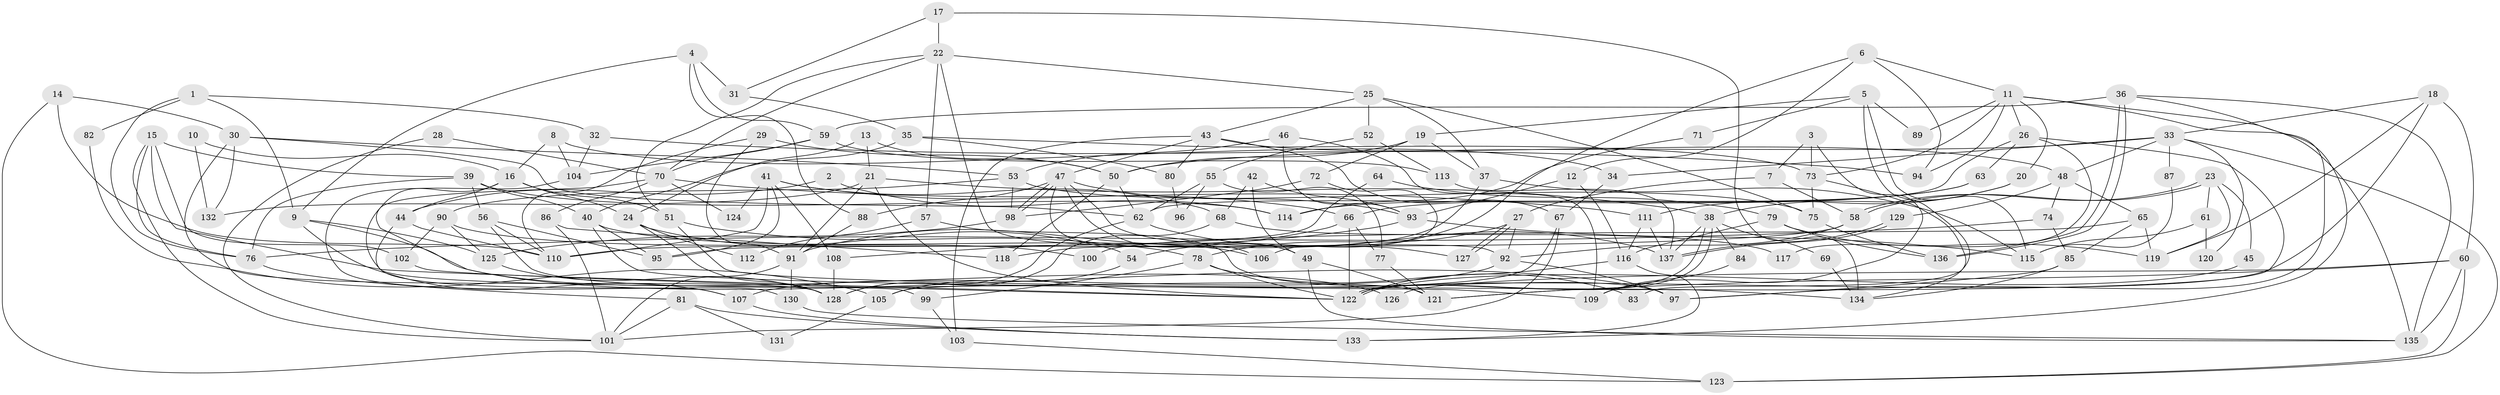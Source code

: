 // Generated by graph-tools (version 1.1) at 2025/11/02/27/25 16:11:20]
// undirected, 137 vertices, 274 edges
graph export_dot {
graph [start="1"]
  node [color=gray90,style=filled];
  1;
  2;
  3;
  4;
  5;
  6;
  7;
  8;
  9;
  10;
  11;
  12;
  13;
  14;
  15;
  16;
  17;
  18;
  19;
  20;
  21;
  22;
  23;
  24;
  25;
  26;
  27;
  28;
  29;
  30;
  31;
  32;
  33;
  34;
  35;
  36;
  37;
  38;
  39;
  40;
  41;
  42;
  43;
  44;
  45;
  46;
  47;
  48;
  49;
  50;
  51;
  52;
  53;
  54;
  55;
  56;
  57;
  58;
  59;
  60;
  61;
  62;
  63;
  64;
  65;
  66;
  67;
  68;
  69;
  70;
  71;
  72;
  73;
  74;
  75;
  76;
  77;
  78;
  79;
  80;
  81;
  82;
  83;
  84;
  85;
  86;
  87;
  88;
  89;
  90;
  91;
  92;
  93;
  94;
  95;
  96;
  97;
  98;
  99;
  100;
  101;
  102;
  103;
  104;
  105;
  106;
  107;
  108;
  109;
  110;
  111;
  112;
  113;
  114;
  115;
  116;
  117;
  118;
  119;
  120;
  121;
  122;
  123;
  124;
  125;
  126;
  127;
  128;
  129;
  130;
  131;
  132;
  133;
  134;
  135;
  136;
  137;
  1 -- 9;
  1 -- 76;
  1 -- 32;
  1 -- 82;
  2 -- 44;
  2 -- 114;
  3 -- 109;
  3 -- 7;
  3 -- 73;
  4 -- 88;
  4 -- 31;
  4 -- 9;
  4 -- 59;
  5 -- 19;
  5 -- 115;
  5 -- 71;
  5 -- 83;
  5 -- 89;
  6 -- 11;
  6 -- 94;
  6 -- 12;
  6 -- 54;
  7 -- 58;
  7 -- 27;
  8 -- 34;
  8 -- 104;
  8 -- 16;
  9 -- 107;
  9 -- 97;
  9 -- 125;
  10 -- 16;
  10 -- 132;
  11 -- 20;
  11 -- 73;
  11 -- 26;
  11 -- 89;
  11 -- 94;
  11 -- 97;
  11 -- 135;
  12 -- 116;
  12 -- 93;
  13 -- 50;
  13 -- 21;
  13 -- 24;
  14 -- 30;
  14 -- 110;
  14 -- 123;
  15 -- 102;
  15 -- 122;
  15 -- 39;
  15 -- 76;
  15 -- 101;
  16 -- 24;
  16 -- 44;
  16 -- 51;
  16 -- 126;
  17 -- 22;
  17 -- 134;
  17 -- 31;
  18 -- 122;
  18 -- 60;
  18 -- 33;
  18 -- 119;
  19 -- 50;
  19 -- 72;
  19 -- 37;
  20 -- 38;
  20 -- 111;
  21 -- 122;
  21 -- 38;
  21 -- 91;
  21 -- 132;
  22 -- 51;
  22 -- 70;
  22 -- 25;
  22 -- 57;
  22 -- 92;
  23 -- 58;
  23 -- 58;
  23 -- 119;
  23 -- 45;
  23 -- 61;
  24 -- 128;
  24 -- 54;
  24 -- 112;
  25 -- 43;
  25 -- 37;
  25 -- 52;
  25 -- 75;
  26 -- 121;
  26 -- 62;
  26 -- 63;
  26 -- 117;
  27 -- 127;
  27 -- 127;
  27 -- 92;
  27 -- 78;
  28 -- 101;
  28 -- 70;
  29 -- 91;
  29 -- 50;
  29 -- 110;
  30 -- 53;
  30 -- 62;
  30 -- 128;
  30 -- 132;
  31 -- 35;
  32 -- 104;
  32 -- 94;
  33 -- 48;
  33 -- 34;
  33 -- 50;
  33 -- 87;
  33 -- 120;
  33 -- 123;
  34 -- 67;
  35 -- 40;
  35 -- 73;
  35 -- 80;
  36 -- 136;
  36 -- 136;
  36 -- 133;
  36 -- 59;
  36 -- 135;
  37 -- 115;
  37 -- 118;
  38 -- 122;
  38 -- 122;
  38 -- 137;
  38 -- 69;
  38 -- 84;
  39 -- 56;
  39 -- 40;
  39 -- 76;
  39 -- 114;
  40 -- 95;
  40 -- 106;
  40 -- 109;
  41 -- 108;
  41 -- 110;
  41 -- 66;
  41 -- 68;
  41 -- 95;
  41 -- 124;
  42 -- 93;
  42 -- 68;
  42 -- 49;
  43 -- 103;
  43 -- 47;
  43 -- 48;
  43 -- 67;
  43 -- 80;
  44 -- 110;
  44 -- 107;
  45 -- 122;
  46 -- 53;
  46 -- 93;
  46 -- 109;
  47 -- 98;
  47 -- 98;
  47 -- 49;
  47 -- 88;
  47 -- 93;
  47 -- 106;
  47 -- 127;
  48 -- 74;
  48 -- 65;
  48 -- 129;
  49 -- 135;
  49 -- 121;
  50 -- 62;
  50 -- 118;
  51 -- 78;
  51 -- 134;
  52 -- 113;
  52 -- 55;
  53 -- 75;
  53 -- 98;
  53 -- 90;
  54 -- 105;
  55 -- 77;
  55 -- 62;
  55 -- 96;
  56 -- 121;
  56 -- 110;
  56 -- 95;
  57 -- 97;
  57 -- 112;
  58 -- 92;
  58 -- 110;
  59 -- 70;
  59 -- 104;
  59 -- 113;
  60 -- 123;
  60 -- 135;
  60 -- 121;
  60 -- 126;
  61 -- 115;
  61 -- 120;
  62 -- 128;
  62 -- 137;
  63 -- 66;
  63 -- 114;
  64 -- 95;
  64 -- 79;
  65 -- 119;
  65 -- 85;
  65 -- 100;
  66 -- 122;
  66 -- 77;
  66 -- 91;
  67 -- 101;
  67 -- 105;
  68 -- 128;
  68 -- 117;
  69 -- 134;
  70 -- 86;
  70 -- 99;
  70 -- 111;
  70 -- 124;
  71 -- 114;
  72 -- 106;
  72 -- 98;
  73 -- 134;
  73 -- 75;
  74 -- 85;
  74 -- 76;
  75 -- 136;
  76 -- 81;
  77 -- 121;
  78 -- 122;
  78 -- 83;
  78 -- 99;
  79 -- 136;
  79 -- 116;
  79 -- 119;
  80 -- 96;
  81 -- 101;
  81 -- 131;
  81 -- 133;
  82 -- 105;
  84 -- 109;
  85 -- 97;
  85 -- 134;
  86 -- 118;
  86 -- 101;
  87 -- 115;
  88 -- 91;
  90 -- 125;
  90 -- 100;
  90 -- 102;
  91 -- 101;
  91 -- 130;
  92 -- 97;
  92 -- 107;
  93 -- 108;
  93 -- 115;
  98 -- 125;
  99 -- 103;
  102 -- 122;
  103 -- 123;
  104 -- 130;
  105 -- 131;
  107 -- 133;
  108 -- 128;
  111 -- 137;
  111 -- 116;
  113 -- 137;
  116 -- 133;
  116 -- 122;
  125 -- 128;
  129 -- 137;
  129 -- 137;
  130 -- 135;
}
